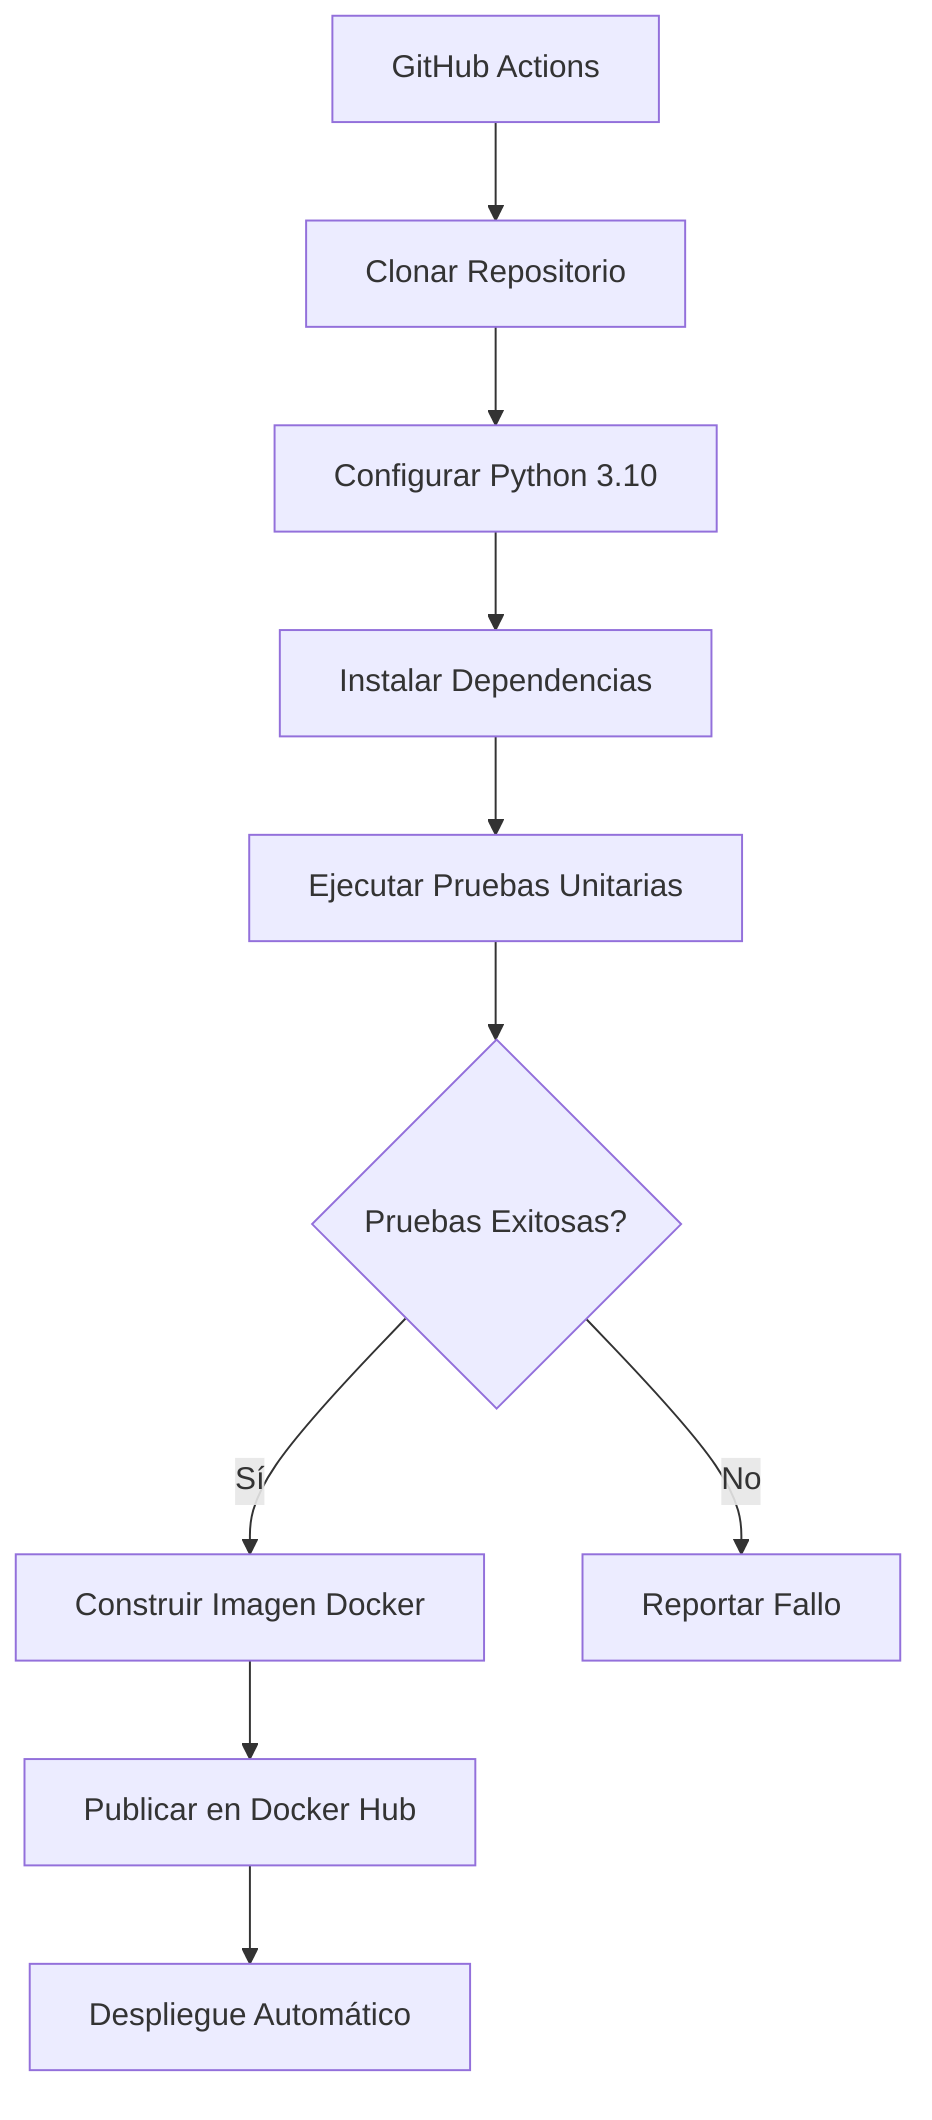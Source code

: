 graph TD
    A[GitHub Actions] --> B[Clonar Repositorio]
    B --> C[Configurar Python 3.10]
    C --> D[Instalar Dependencias]
    D --> E[Ejecutar Pruebas Unitarias]
    E --> F{Pruebas Exitosas?}
    F -->|Sí| G[Construir Imagen Docker]
    F -->|No| H[Reportar Fallo]
    G --> I[Publicar en Docker Hub]
    I --> J[Despliegue Automático]